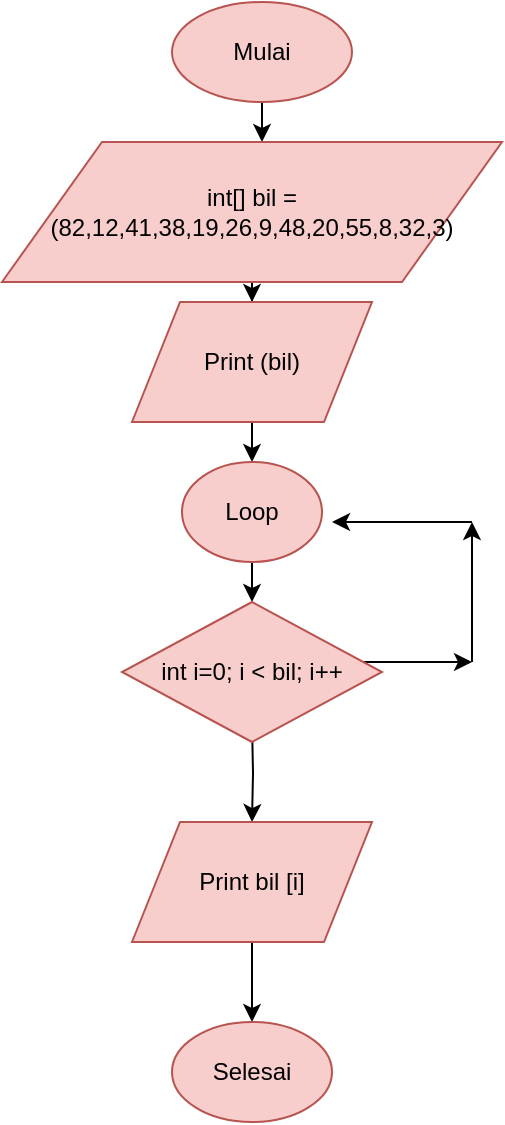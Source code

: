 <mxfile version="13.0.7" type="device"><diagram id="lBQZJ0RgvMs8NwjuqI-U" name="Page-1"><mxGraphModel dx="868" dy="534" grid="1" gridSize="10" guides="1" tooltips="1" connect="1" arrows="1" fold="1" page="1" pageScale="1" pageWidth="827" pageHeight="1169" math="0" shadow="0"><root><mxCell id="0"/><mxCell id="1" parent="0"/><mxCell id="v3OtQxnYIIDQPvctGE4Z-3" value="" style="edgeStyle=orthogonalEdgeStyle;rounded=0;orthogonalLoop=1;jettySize=auto;html=1;" edge="1" parent="1" source="v3OtQxnYIIDQPvctGE4Z-1"><mxGeometry relative="1" as="geometry"><mxPoint x="355" y="100" as="targetPoint"/></mxGeometry></mxCell><mxCell id="v3OtQxnYIIDQPvctGE4Z-1" value="Mulai" style="ellipse;whiteSpace=wrap;html=1;fillColor=#f8cecc;strokeColor=#b85450;" vertex="1" parent="1"><mxGeometry x="310" y="30" width="90" height="50" as="geometry"/></mxCell><mxCell id="v3OtQxnYIIDQPvctGE4Z-7" value="" style="edgeStyle=orthogonalEdgeStyle;rounded=0;orthogonalLoop=1;jettySize=auto;html=1;" edge="1" parent="1" source="v3OtQxnYIIDQPvctGE4Z-4" target="v3OtQxnYIIDQPvctGE4Z-6"><mxGeometry relative="1" as="geometry"/></mxCell><mxCell id="v3OtQxnYIIDQPvctGE4Z-4" value="int[] bil = (82,12,41,38,19,26,9,48,20,55,8,32,3)" style="shape=parallelogram;perimeter=parallelogramPerimeter;whiteSpace=wrap;html=1;fillColor=#f8cecc;strokeColor=#b85450;" vertex="1" parent="1"><mxGeometry x="225" y="100" width="250" height="70" as="geometry"/></mxCell><mxCell id="v3OtQxnYIIDQPvctGE4Z-10" value="" style="edgeStyle=orthogonalEdgeStyle;rounded=0;orthogonalLoop=1;jettySize=auto;html=1;" edge="1" parent="1" source="v3OtQxnYIIDQPvctGE4Z-6"><mxGeometry relative="1" as="geometry"><mxPoint x="350" y="260" as="targetPoint"/></mxGeometry></mxCell><mxCell id="v3OtQxnYIIDQPvctGE4Z-6" value="Print (bil)" style="shape=parallelogram;perimeter=parallelogramPerimeter;whiteSpace=wrap;html=1;fillColor=#f8cecc;strokeColor=#b85450;" vertex="1" parent="1"><mxGeometry x="290" y="180" width="120" height="60" as="geometry"/></mxCell><mxCell id="v3OtQxnYIIDQPvctGE4Z-12" value="" style="edgeStyle=orthogonalEdgeStyle;rounded=0;orthogonalLoop=1;jettySize=auto;html=1;" edge="1" parent="1" source="v3OtQxnYIIDQPvctGE4Z-8"><mxGeometry relative="1" as="geometry"><mxPoint x="350" y="330" as="targetPoint"/></mxGeometry></mxCell><mxCell id="v3OtQxnYIIDQPvctGE4Z-8" value="Loop" style="ellipse;whiteSpace=wrap;html=1;fillColor=#f8cecc;strokeColor=#b85450;" vertex="1" parent="1"><mxGeometry x="315" y="260" width="70" height="50" as="geometry"/></mxCell><mxCell id="v3OtQxnYIIDQPvctGE4Z-15" value="" style="edgeStyle=orthogonalEdgeStyle;rounded=0;orthogonalLoop=1;jettySize=auto;html=1;entryX=0.5;entryY=0;entryDx=0;entryDy=0;" edge="1" parent="1" target="v3OtQxnYIIDQPvctGE4Z-16"><mxGeometry relative="1" as="geometry"><mxPoint x="350" y="390" as="sourcePoint"/><mxPoint x="350" y="420" as="targetPoint"/></mxGeometry></mxCell><mxCell id="v3OtQxnYIIDQPvctGE4Z-20" value="" style="edgeStyle=orthogonalEdgeStyle;rounded=0;orthogonalLoop=1;jettySize=auto;html=1;" edge="1" parent="1"><mxGeometry relative="1" as="geometry"><mxPoint x="398" y="360" as="sourcePoint"/><mxPoint x="460" y="360" as="targetPoint"/><Array as="points"><mxPoint x="440" y="360"/><mxPoint x="440" y="360"/></Array></mxGeometry></mxCell><mxCell id="v3OtQxnYIIDQPvctGE4Z-18" value="" style="edgeStyle=orthogonalEdgeStyle;rounded=0;orthogonalLoop=1;jettySize=auto;html=1;" edge="1" parent="1" source="v3OtQxnYIIDQPvctGE4Z-16"><mxGeometry relative="1" as="geometry"><mxPoint x="350" y="540" as="targetPoint"/></mxGeometry></mxCell><mxCell id="v3OtQxnYIIDQPvctGE4Z-16" value="Print bil [i]" style="shape=parallelogram;perimeter=parallelogramPerimeter;whiteSpace=wrap;html=1;fillColor=#f8cecc;strokeColor=#b85450;" vertex="1" parent="1"><mxGeometry x="290" y="440" width="120" height="60" as="geometry"/></mxCell><mxCell id="v3OtQxnYIIDQPvctGE4Z-21" value="Selesai" style="ellipse;whiteSpace=wrap;html=1;fillColor=#f8cecc;strokeColor=#b85450;" vertex="1" parent="1"><mxGeometry x="310" y="540" width="80" height="50" as="geometry"/></mxCell><mxCell id="v3OtQxnYIIDQPvctGE4Z-22" value="" style="endArrow=classic;html=1;" edge="1" parent="1"><mxGeometry width="50" height="50" relative="1" as="geometry"><mxPoint x="460" y="360" as="sourcePoint"/><mxPoint x="460" y="290" as="targetPoint"/></mxGeometry></mxCell><mxCell id="v3OtQxnYIIDQPvctGE4Z-23" value="" style="endArrow=classic;html=1;" edge="1" parent="1"><mxGeometry width="50" height="50" relative="1" as="geometry"><mxPoint x="460" y="290" as="sourcePoint"/><mxPoint x="390" y="290" as="targetPoint"/></mxGeometry></mxCell><mxCell id="v3OtQxnYIIDQPvctGE4Z-24" value="int i=0; i &amp;lt; bil; i++" style="rhombus;whiteSpace=wrap;html=1;fillColor=#f8cecc;strokeColor=#b85450;" vertex="1" parent="1"><mxGeometry x="285" y="330" width="130" height="70" as="geometry"/></mxCell></root></mxGraphModel></diagram></mxfile>